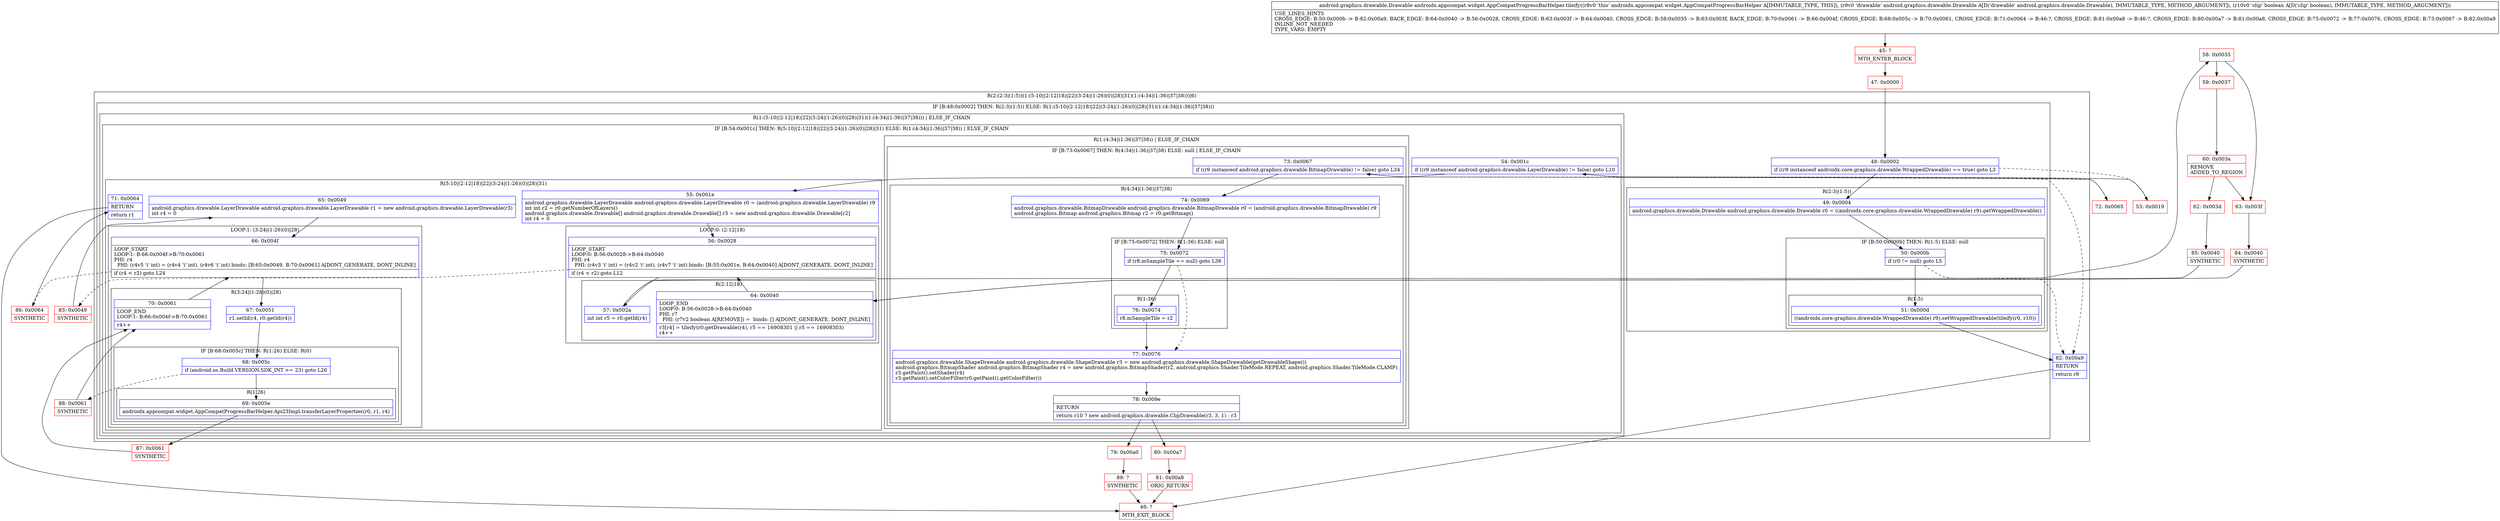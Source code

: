 digraph "CFG forandroidx.appcompat.widget.AppCompatProgressBarHelper.tileify(Landroid\/graphics\/drawable\/Drawable;Z)Landroid\/graphics\/drawable\/Drawable;" {
subgraph cluster_Region_502580785 {
label = "R(2:(2:3|(1:5))(1:(5:10|(2:12|18)|22|(3:24|(1:26)(0)|28)|31)(1:(4:34|(1:36)|37|38)))|6)";
node [shape=record,color=blue];
subgraph cluster_IfRegion_600542390 {
label = "IF [B:48:0x0002] THEN: R(2:3|(1:5)) ELSE: R(1:(5:10|(2:12|18)|22|(3:24|(1:26)(0)|28)|31)(1:(4:34|(1:36)|37|38)))";
node [shape=record,color=blue];
Node_48 [shape=record,label="{48\:\ 0x0002|if ((r9 instanceof androidx.core.graphics.drawable.WrappedDrawable) == true) goto L3\l}"];
subgraph cluster_Region_1422186771 {
label = "R(2:3|(1:5))";
node [shape=record,color=blue];
Node_49 [shape=record,label="{49\:\ 0x0004|android.graphics.drawable.Drawable android.graphics.drawable.Drawable r0 = ((androidx.core.graphics.drawable.WrappedDrawable) r9).getWrappedDrawable()\l}"];
subgraph cluster_IfRegion_1672033087 {
label = "IF [B:50:0x000b] THEN: R(1:5) ELSE: null";
node [shape=record,color=blue];
Node_50 [shape=record,label="{50\:\ 0x000b|if (r0 != null) goto L5\l}"];
subgraph cluster_Region_1915689755 {
label = "R(1:5)";
node [shape=record,color=blue];
Node_51 [shape=record,label="{51\:\ 0x000d|((androidx.core.graphics.drawable.WrappedDrawable) r9).setWrappedDrawable(tileify(r0, r10))\l}"];
}
}
}
subgraph cluster_Region_1657957458 {
label = "R(1:(5:10|(2:12|18)|22|(3:24|(1:26)(0)|28)|31)(1:(4:34|(1:36)|37|38))) | ELSE_IF_CHAIN\l";
node [shape=record,color=blue];
subgraph cluster_IfRegion_1791864922 {
label = "IF [B:54:0x001c] THEN: R(5:10|(2:12|18)|22|(3:24|(1:26)(0)|28)|31) ELSE: R(1:(4:34|(1:36)|37|38)) | ELSE_IF_CHAIN\l";
node [shape=record,color=blue];
Node_54 [shape=record,label="{54\:\ 0x001c|if ((r9 instanceof android.graphics.drawable.LayerDrawable) != false) goto L10\l}"];
subgraph cluster_Region_216476191 {
label = "R(5:10|(2:12|18)|22|(3:24|(1:26)(0)|28)|31)";
node [shape=record,color=blue];
Node_55 [shape=record,label="{55\:\ 0x001e|android.graphics.drawable.LayerDrawable android.graphics.drawable.LayerDrawable r0 = (android.graphics.drawable.LayerDrawable) r9\lint int r2 = r0.getNumberOfLayers()\landroid.graphics.drawable.Drawable[] android.graphics.drawable.Drawable[] r3 = new android.graphics.drawable.Drawable[r2]\lint r4 = 0\l}"];
subgraph cluster_LoopRegion_1418240994 {
label = "LOOP:0: (2:12|18)";
node [shape=record,color=blue];
Node_56 [shape=record,label="{56\:\ 0x0028|LOOP_START\lLOOP:0: B:56:0x0028\-\>B:64:0x0040\lPHI: r4 \l  PHI: (r4v3 'i' int) = (r4v2 'i' int), (r4v7 'i' int) binds: [B:55:0x001e, B:64:0x0040] A[DONT_GENERATE, DONT_INLINE]\l|if (r4 \< r2) goto L12\l}"];
subgraph cluster_Region_215961858 {
label = "R(2:12|18)";
node [shape=record,color=blue];
Node_57 [shape=record,label="{57\:\ 0x002a|int int r5 = r0.getId(r4)\l}"];
Node_64 [shape=record,label="{64\:\ 0x0040|LOOP_END\lLOOP:0: B:56:0x0028\-\>B:64:0x0040\lPHI: r7 \l  PHI: (r7v2 boolean A[REMOVE]) =  binds: [] A[DONT_GENERATE, DONT_INLINE]\l|r3[r4] = tileify(r0.getDrawable(r4), r5 == 16908301 \|\| r5 == 16908303)\lr4++\l}"];
}
}
Node_65 [shape=record,label="{65\:\ 0x0049|android.graphics.drawable.LayerDrawable android.graphics.drawable.LayerDrawable r1 = new android.graphics.drawable.LayerDrawable(r3)\lint r4 = 0\l}"];
subgraph cluster_LoopRegion_581549872 {
label = "LOOP:1: (3:24|(1:26)(0)|28)";
node [shape=record,color=blue];
Node_66 [shape=record,label="{66\:\ 0x004f|LOOP_START\lLOOP:1: B:66:0x004f\-\>B:70:0x0061\lPHI: r4 \l  PHI: (r4v5 'i' int) = (r4v4 'i' int), (r4v6 'i' int) binds: [B:65:0x0049, B:70:0x0061] A[DONT_GENERATE, DONT_INLINE]\l|if (r4 \< r2) goto L24\l}"];
subgraph cluster_Region_1846739215 {
label = "R(3:24|(1:26)(0)|28)";
node [shape=record,color=blue];
Node_67 [shape=record,label="{67\:\ 0x0051|r1.setId(r4, r0.getId(r4))\l}"];
subgraph cluster_IfRegion_1362310780 {
label = "IF [B:68:0x005c] THEN: R(1:26) ELSE: R(0)";
node [shape=record,color=blue];
Node_68 [shape=record,label="{68\:\ 0x005c|if (android.os.Build.VERSION.SDK_INT \>= 23) goto L26\l}"];
subgraph cluster_Region_1628097038 {
label = "R(1:26)";
node [shape=record,color=blue];
Node_69 [shape=record,label="{69\:\ 0x005e|androidx.appcompat.widget.AppCompatProgressBarHelper.Api23Impl.transferLayerProperties(r0, r1, r4)\l}"];
}
subgraph cluster_Region_778219216 {
label = "R(0)";
node [shape=record,color=blue];
}
}
Node_70 [shape=record,label="{70\:\ 0x0061|LOOP_END\lLOOP:1: B:66:0x004f\-\>B:70:0x0061\l|r4++\l}"];
}
}
Node_71 [shape=record,label="{71\:\ 0x0064|RETURN\l|return r1\l}"];
}
subgraph cluster_Region_1596192690 {
label = "R(1:(4:34|(1:36)|37|38)) | ELSE_IF_CHAIN\l";
node [shape=record,color=blue];
subgraph cluster_IfRegion_1483461484 {
label = "IF [B:73:0x0067] THEN: R(4:34|(1:36)|37|38) ELSE: null | ELSE_IF_CHAIN\l";
node [shape=record,color=blue];
Node_73 [shape=record,label="{73\:\ 0x0067|if ((r9 instanceof android.graphics.drawable.BitmapDrawable) != false) goto L34\l}"];
subgraph cluster_Region_1268066169 {
label = "R(4:34|(1:36)|37|38)";
node [shape=record,color=blue];
Node_74 [shape=record,label="{74\:\ 0x0069|android.graphics.drawable.BitmapDrawable android.graphics.drawable.BitmapDrawable r0 = (android.graphics.drawable.BitmapDrawable) r9\landroid.graphics.Bitmap android.graphics.Bitmap r2 = r0.getBitmap()\l}"];
subgraph cluster_IfRegion_270765771 {
label = "IF [B:75:0x0072] THEN: R(1:36) ELSE: null";
node [shape=record,color=blue];
Node_75 [shape=record,label="{75\:\ 0x0072|if (r8.mSampleTile == null) goto L36\l}"];
subgraph cluster_Region_491935875 {
label = "R(1:36)";
node [shape=record,color=blue];
Node_76 [shape=record,label="{76\:\ 0x0074|r8.mSampleTile = r2\l}"];
}
}
Node_77 [shape=record,label="{77\:\ 0x0076|android.graphics.drawable.ShapeDrawable android.graphics.drawable.ShapeDrawable r3 = new android.graphics.drawable.ShapeDrawable(getDrawableShape())\landroid.graphics.BitmapShader android.graphics.BitmapShader r4 = new android.graphics.BitmapShader(r2, android.graphics.Shader.TileMode.REPEAT, android.graphics.Shader.TileMode.CLAMP)\lr3.getPaint().setShader(r4)\lr3.getPaint().setColorFilter(r0.getPaint().getColorFilter())\l}"];
Node_78 [shape=record,label="{78\:\ 0x009e|RETURN\l|return r10 ? new android.graphics.drawable.ClipDrawable(r3, 3, 1) : r3\l}"];
}
}
}
}
}
}
Node_82 [shape=record,label="{82\:\ 0x00a9|RETURN\l|return r9\l}"];
}
Node_45 [shape=record,color=red,label="{45\:\ ?|MTH_ENTER_BLOCK\l}"];
Node_47 [shape=record,color=red,label="{47\:\ 0x0000}"];
Node_46 [shape=record,color=red,label="{46\:\ ?|MTH_EXIT_BLOCK\l}"];
Node_53 [shape=record,color=red,label="{53\:\ 0x0019}"];
Node_58 [shape=record,color=red,label="{58\:\ 0x0035}"];
Node_59 [shape=record,color=red,label="{59\:\ 0x0037}"];
Node_60 [shape=record,color=red,label="{60\:\ 0x003a|REMOVE\lADDED_TO_REGION\l}"];
Node_62 [shape=record,color=red,label="{62\:\ 0x003d}"];
Node_85 [shape=record,color=red,label="{85\:\ 0x0040|SYNTHETIC\l}"];
Node_63 [shape=record,color=red,label="{63\:\ 0x003f}"];
Node_84 [shape=record,color=red,label="{84\:\ 0x0040|SYNTHETIC\l}"];
Node_83 [shape=record,color=red,label="{83\:\ 0x0049|SYNTHETIC\l}"];
Node_87 [shape=record,color=red,label="{87\:\ 0x0061|SYNTHETIC\l}"];
Node_88 [shape=record,color=red,label="{88\:\ 0x0061|SYNTHETIC\l}"];
Node_86 [shape=record,color=red,label="{86\:\ 0x0064|SYNTHETIC\l}"];
Node_72 [shape=record,color=red,label="{72\:\ 0x0065}"];
Node_79 [shape=record,color=red,label="{79\:\ 0x00a0}"];
Node_89 [shape=record,color=red,label="{89\:\ ?|SYNTHETIC\l}"];
Node_80 [shape=record,color=red,label="{80\:\ 0x00a7}"];
Node_81 [shape=record,color=red,label="{81\:\ 0x00a8|ORIG_RETURN\l}"];
MethodNode[shape=record,label="{android.graphics.drawable.Drawable androidx.appcompat.widget.AppCompatProgressBarHelper.tileify((r8v0 'this' androidx.appcompat.widget.AppCompatProgressBarHelper A[IMMUTABLE_TYPE, THIS]), (r9v0 'drawable' android.graphics.drawable.Drawable A[D('drawable' android.graphics.drawable.Drawable), IMMUTABLE_TYPE, METHOD_ARGUMENT]), (r10v0 'clip' boolean A[D('clip' boolean), IMMUTABLE_TYPE, METHOD_ARGUMENT]))  | USE_LINES_HINTS\lCROSS_EDGE: B:50:0x000b \-\> B:82:0x00a9, BACK_EDGE: B:64:0x0040 \-\> B:56:0x0028, CROSS_EDGE: B:63:0x003f \-\> B:64:0x0040, CROSS_EDGE: B:58:0x0035 \-\> B:63:0x003f, BACK_EDGE: B:70:0x0061 \-\> B:66:0x004f, CROSS_EDGE: B:68:0x005c \-\> B:70:0x0061, CROSS_EDGE: B:71:0x0064 \-\> B:46:?, CROSS_EDGE: B:81:0x00a8 \-\> B:46:?, CROSS_EDGE: B:80:0x00a7 \-\> B:81:0x00a8, CROSS_EDGE: B:75:0x0072 \-\> B:77:0x0076, CROSS_EDGE: B:73:0x0067 \-\> B:82:0x00a9\lINLINE_NOT_NEEDED\lTYPE_VARS: EMPTY\l}"];
MethodNode -> Node_45;Node_48 -> Node_49;
Node_48 -> Node_53[style=dashed];
Node_49 -> Node_50;
Node_50 -> Node_51;
Node_50 -> Node_82[style=dashed];
Node_51 -> Node_82;
Node_54 -> Node_55;
Node_54 -> Node_72[style=dashed];
Node_55 -> Node_56;
Node_56 -> Node_57;
Node_56 -> Node_83[style=dashed];
Node_57 -> Node_58;
Node_64 -> Node_56;
Node_65 -> Node_66;
Node_66 -> Node_67;
Node_66 -> Node_86[style=dashed];
Node_67 -> Node_68;
Node_68 -> Node_69;
Node_68 -> Node_88[style=dashed];
Node_69 -> Node_87;
Node_70 -> Node_66;
Node_71 -> Node_46;
Node_73 -> Node_74;
Node_73 -> Node_82[style=dashed];
Node_74 -> Node_75;
Node_75 -> Node_76;
Node_75 -> Node_77[style=dashed];
Node_76 -> Node_77;
Node_77 -> Node_78;
Node_78 -> Node_79;
Node_78 -> Node_80;
Node_82 -> Node_46;
Node_45 -> Node_47;
Node_47 -> Node_48;
Node_53 -> Node_54;
Node_58 -> Node_59;
Node_58 -> Node_63;
Node_59 -> Node_60;
Node_60 -> Node_62;
Node_60 -> Node_63;
Node_62 -> Node_85;
Node_85 -> Node_64;
Node_63 -> Node_84;
Node_84 -> Node_64;
Node_83 -> Node_65;
Node_87 -> Node_70;
Node_88 -> Node_70;
Node_86 -> Node_71;
Node_72 -> Node_73;
Node_79 -> Node_89;
Node_89 -> Node_46;
Node_80 -> Node_81;
Node_81 -> Node_46;
}


